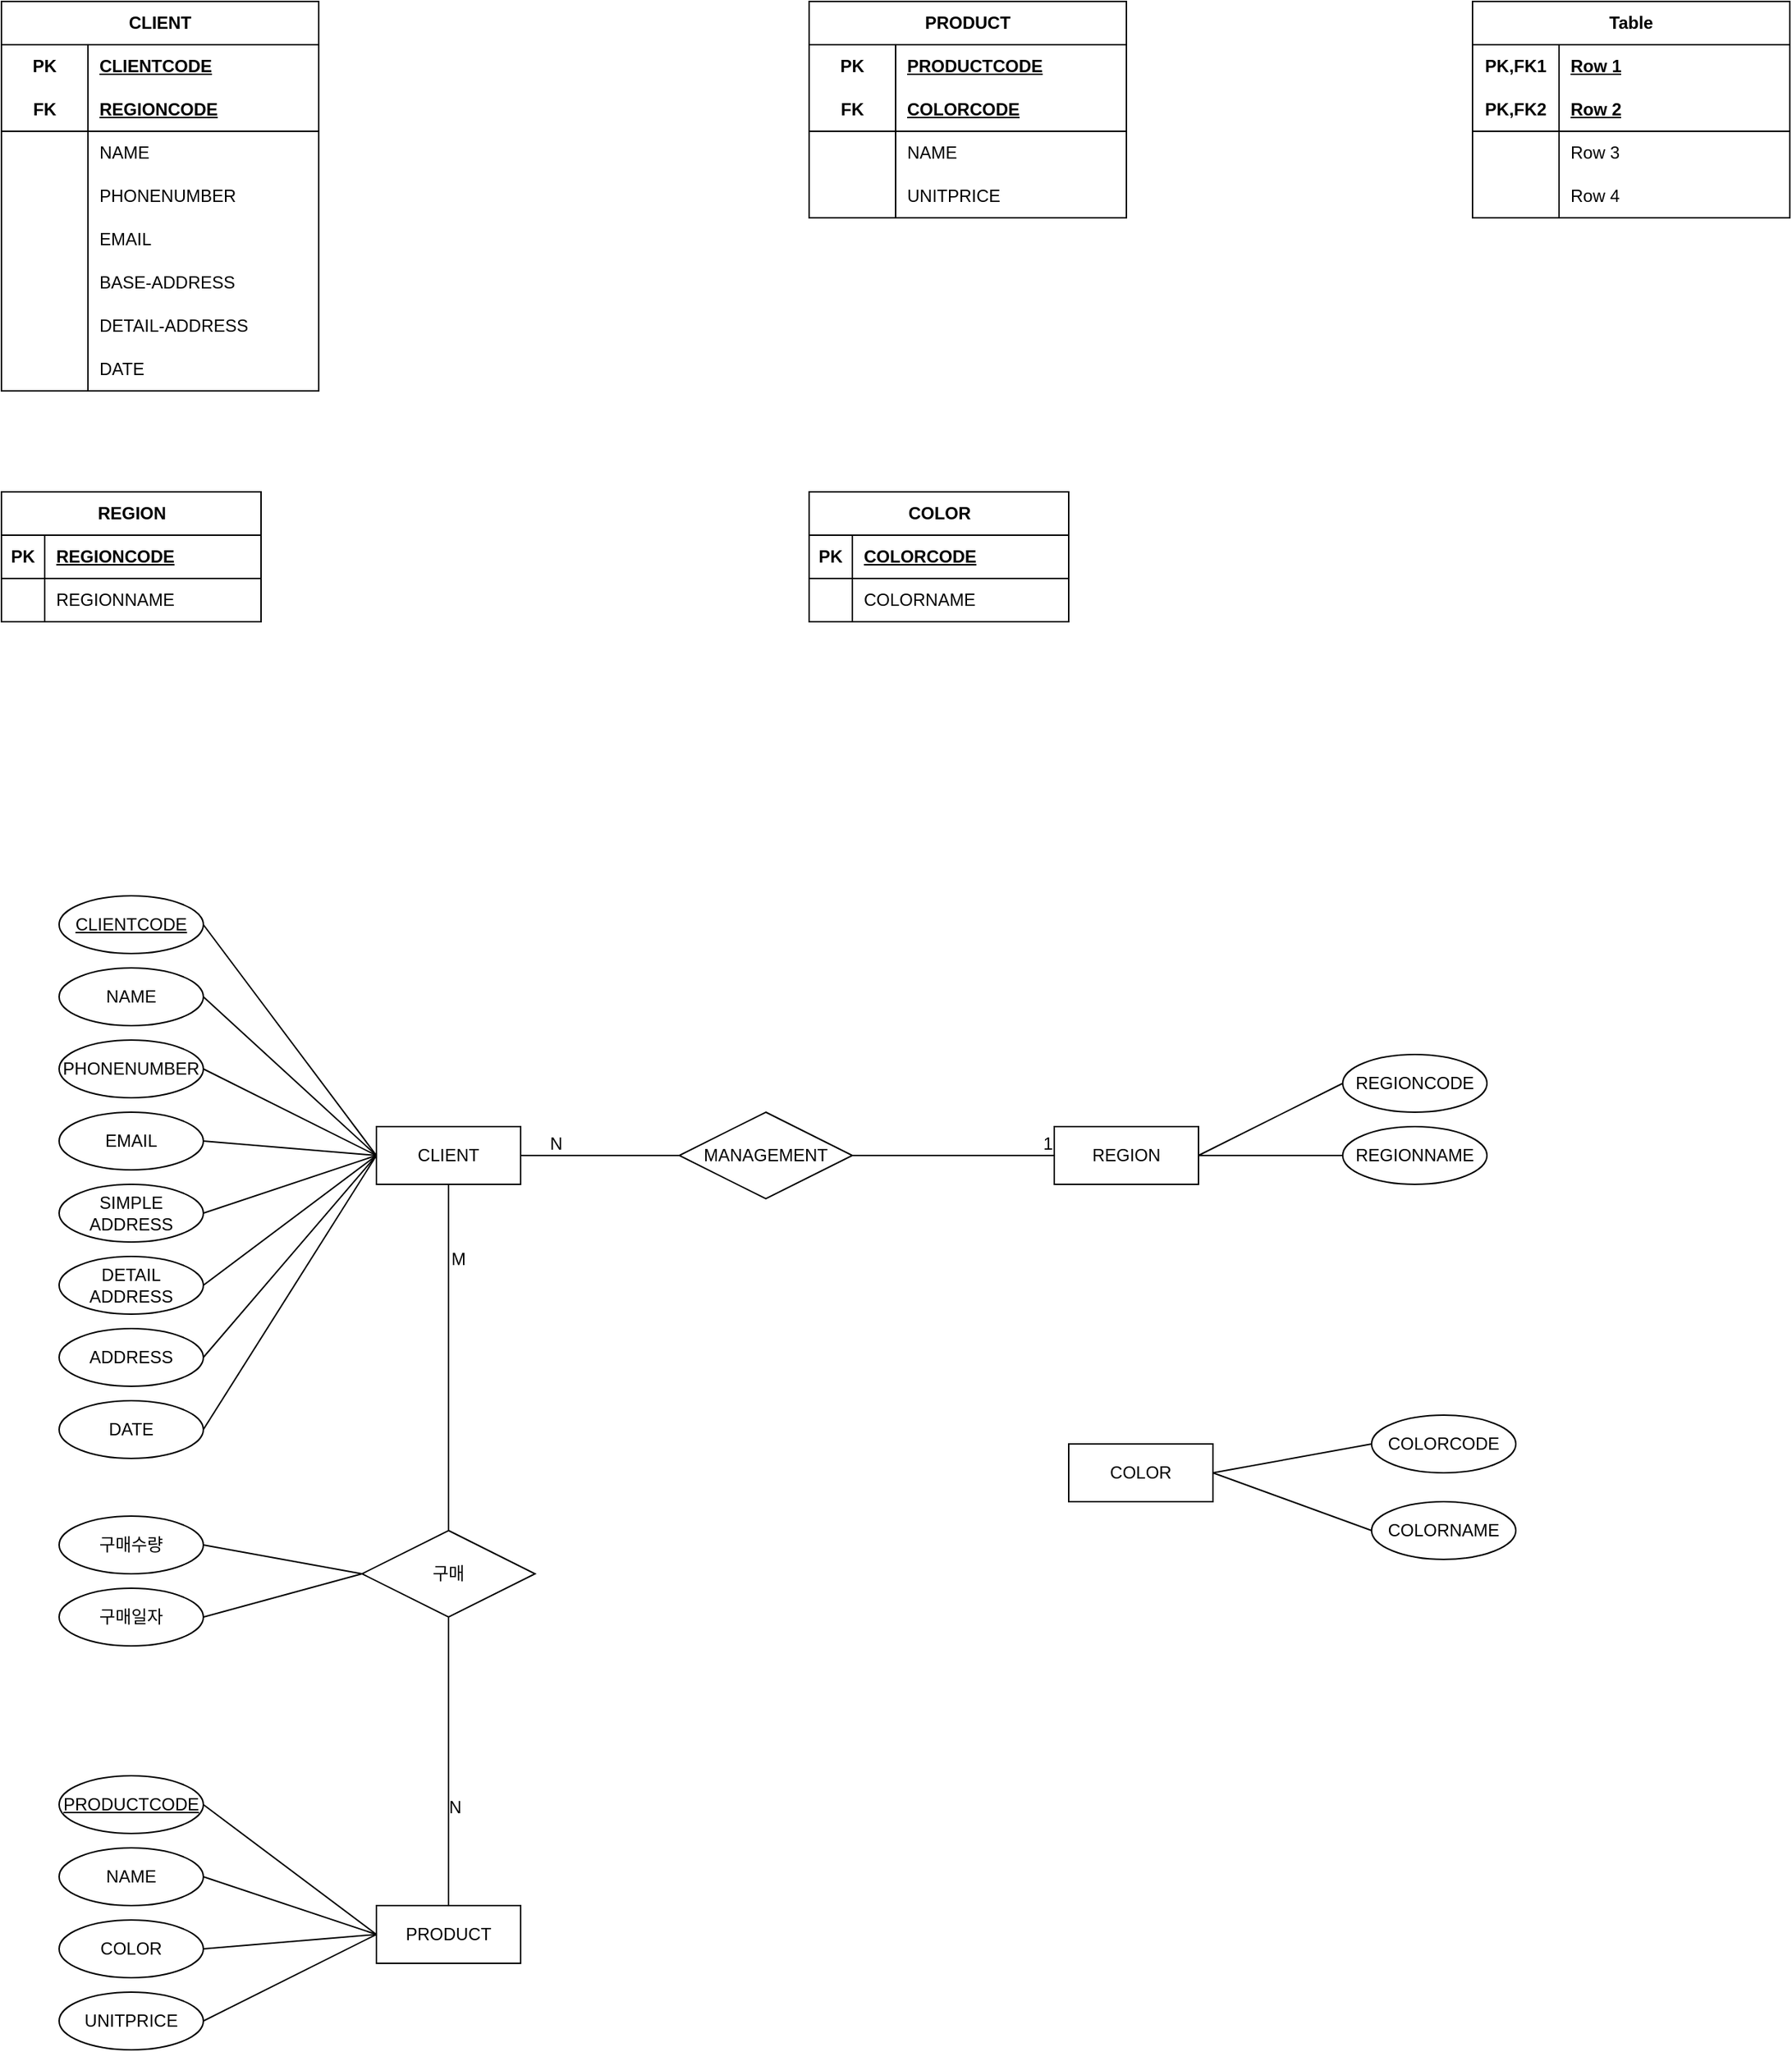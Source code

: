 <mxfile version="23.0.2" type="github">
  <diagram name="페이지-1" id="0a3UciVDrFwZ8gU2lQaB">
    <mxGraphModel dx="1720" dy="984" grid="1" gridSize="10" guides="1" tooltips="1" connect="1" arrows="1" fold="1" page="1" pageScale="1" pageWidth="827" pageHeight="1169" math="0" shadow="0">
      <root>
        <mxCell id="0" />
        <mxCell id="1" parent="0" />
        <mxCell id="d4opswNKOosyefr_ZMbB-1" value="CLIENT" style="shape=table;startSize=30;container=1;collapsible=1;childLayout=tableLayout;fixedRows=1;rowLines=0;fontStyle=1;align=center;resizeLast=1;html=1;whiteSpace=wrap;" vertex="1" parent="1">
          <mxGeometry x="-360" y="50" width="220" height="270" as="geometry" />
        </mxCell>
        <mxCell id="d4opswNKOosyefr_ZMbB-2" value="" style="shape=tableRow;horizontal=0;startSize=0;swimlaneHead=0;swimlaneBody=0;fillColor=none;collapsible=0;dropTarget=0;points=[[0,0.5],[1,0.5]];portConstraint=eastwest;top=0;left=0;right=0;bottom=0;html=1;" vertex="1" parent="d4opswNKOosyefr_ZMbB-1">
          <mxGeometry y="30" width="220" height="30" as="geometry" />
        </mxCell>
        <mxCell id="d4opswNKOosyefr_ZMbB-3" value="PK" style="shape=partialRectangle;connectable=0;fillColor=none;top=0;left=0;bottom=0;right=0;fontStyle=1;overflow=hidden;html=1;whiteSpace=wrap;" vertex="1" parent="d4opswNKOosyefr_ZMbB-2">
          <mxGeometry width="60" height="30" as="geometry">
            <mxRectangle width="60" height="30" as="alternateBounds" />
          </mxGeometry>
        </mxCell>
        <mxCell id="d4opswNKOosyefr_ZMbB-4" value="CLIENTCODE" style="shape=partialRectangle;connectable=0;fillColor=none;top=0;left=0;bottom=0;right=0;align=left;spacingLeft=6;fontStyle=5;overflow=hidden;html=1;whiteSpace=wrap;" vertex="1" parent="d4opswNKOosyefr_ZMbB-2">
          <mxGeometry x="60" width="160" height="30" as="geometry">
            <mxRectangle width="160" height="30" as="alternateBounds" />
          </mxGeometry>
        </mxCell>
        <mxCell id="d4opswNKOosyefr_ZMbB-5" value="" style="shape=tableRow;horizontal=0;startSize=0;swimlaneHead=0;swimlaneBody=0;fillColor=none;collapsible=0;dropTarget=0;points=[[0,0.5],[1,0.5]];portConstraint=eastwest;top=0;left=0;right=0;bottom=1;html=1;" vertex="1" parent="d4opswNKOosyefr_ZMbB-1">
          <mxGeometry y="60" width="220" height="30" as="geometry" />
        </mxCell>
        <mxCell id="d4opswNKOosyefr_ZMbB-6" value="FK" style="shape=partialRectangle;connectable=0;fillColor=none;top=0;left=0;bottom=0;right=0;fontStyle=1;overflow=hidden;html=1;whiteSpace=wrap;" vertex="1" parent="d4opswNKOosyefr_ZMbB-5">
          <mxGeometry width="60" height="30" as="geometry">
            <mxRectangle width="60" height="30" as="alternateBounds" />
          </mxGeometry>
        </mxCell>
        <mxCell id="d4opswNKOosyefr_ZMbB-7" value="REGIONCODE" style="shape=partialRectangle;connectable=0;fillColor=none;top=0;left=0;bottom=0;right=0;align=left;spacingLeft=6;fontStyle=5;overflow=hidden;html=1;whiteSpace=wrap;" vertex="1" parent="d4opswNKOosyefr_ZMbB-5">
          <mxGeometry x="60" width="160" height="30" as="geometry">
            <mxRectangle width="160" height="30" as="alternateBounds" />
          </mxGeometry>
        </mxCell>
        <mxCell id="d4opswNKOosyefr_ZMbB-8" value="" style="shape=tableRow;horizontal=0;startSize=0;swimlaneHead=0;swimlaneBody=0;fillColor=none;collapsible=0;dropTarget=0;points=[[0,0.5],[1,0.5]];portConstraint=eastwest;top=0;left=0;right=0;bottom=0;html=1;" vertex="1" parent="d4opswNKOosyefr_ZMbB-1">
          <mxGeometry y="90" width="220" height="30" as="geometry" />
        </mxCell>
        <mxCell id="d4opswNKOosyefr_ZMbB-9" value="" style="shape=partialRectangle;connectable=0;fillColor=none;top=0;left=0;bottom=0;right=0;editable=1;overflow=hidden;html=1;whiteSpace=wrap;" vertex="1" parent="d4opswNKOosyefr_ZMbB-8">
          <mxGeometry width="60" height="30" as="geometry">
            <mxRectangle width="60" height="30" as="alternateBounds" />
          </mxGeometry>
        </mxCell>
        <mxCell id="d4opswNKOosyefr_ZMbB-10" value="NAME" style="shape=partialRectangle;connectable=0;fillColor=none;top=0;left=0;bottom=0;right=0;align=left;spacingLeft=6;overflow=hidden;html=1;whiteSpace=wrap;" vertex="1" parent="d4opswNKOosyefr_ZMbB-8">
          <mxGeometry x="60" width="160" height="30" as="geometry">
            <mxRectangle width="160" height="30" as="alternateBounds" />
          </mxGeometry>
        </mxCell>
        <mxCell id="d4opswNKOosyefr_ZMbB-11" value="" style="shape=tableRow;horizontal=0;startSize=0;swimlaneHead=0;swimlaneBody=0;fillColor=none;collapsible=0;dropTarget=0;points=[[0,0.5],[1,0.5]];portConstraint=eastwest;top=0;left=0;right=0;bottom=0;html=1;" vertex="1" parent="d4opswNKOosyefr_ZMbB-1">
          <mxGeometry y="120" width="220" height="30" as="geometry" />
        </mxCell>
        <mxCell id="d4opswNKOosyefr_ZMbB-12" value="" style="shape=partialRectangle;connectable=0;fillColor=none;top=0;left=0;bottom=0;right=0;editable=1;overflow=hidden;html=1;whiteSpace=wrap;" vertex="1" parent="d4opswNKOosyefr_ZMbB-11">
          <mxGeometry width="60" height="30" as="geometry">
            <mxRectangle width="60" height="30" as="alternateBounds" />
          </mxGeometry>
        </mxCell>
        <mxCell id="d4opswNKOosyefr_ZMbB-13" value="PHONENUMBER" style="shape=partialRectangle;connectable=0;fillColor=none;top=0;left=0;bottom=0;right=0;align=left;spacingLeft=6;overflow=hidden;html=1;whiteSpace=wrap;" vertex="1" parent="d4opswNKOosyefr_ZMbB-11">
          <mxGeometry x="60" width="160" height="30" as="geometry">
            <mxRectangle width="160" height="30" as="alternateBounds" />
          </mxGeometry>
        </mxCell>
        <mxCell id="d4opswNKOosyefr_ZMbB-53" value="" style="shape=tableRow;horizontal=0;startSize=0;swimlaneHead=0;swimlaneBody=0;fillColor=none;collapsible=0;dropTarget=0;points=[[0,0.5],[1,0.5]];portConstraint=eastwest;top=0;left=0;right=0;bottom=0;html=1;" vertex="1" parent="d4opswNKOosyefr_ZMbB-1">
          <mxGeometry y="150" width="220" height="30" as="geometry" />
        </mxCell>
        <mxCell id="d4opswNKOosyefr_ZMbB-54" value="" style="shape=partialRectangle;connectable=0;fillColor=none;top=0;left=0;bottom=0;right=0;editable=1;overflow=hidden;html=1;whiteSpace=wrap;" vertex="1" parent="d4opswNKOosyefr_ZMbB-53">
          <mxGeometry width="60" height="30" as="geometry">
            <mxRectangle width="60" height="30" as="alternateBounds" />
          </mxGeometry>
        </mxCell>
        <mxCell id="d4opswNKOosyefr_ZMbB-55" value="EMAIL" style="shape=partialRectangle;connectable=0;fillColor=none;top=0;left=0;bottom=0;right=0;align=left;spacingLeft=6;overflow=hidden;html=1;whiteSpace=wrap;" vertex="1" parent="d4opswNKOosyefr_ZMbB-53">
          <mxGeometry x="60" width="160" height="30" as="geometry">
            <mxRectangle width="160" height="30" as="alternateBounds" />
          </mxGeometry>
        </mxCell>
        <mxCell id="d4opswNKOosyefr_ZMbB-56" value="" style="shape=tableRow;horizontal=0;startSize=0;swimlaneHead=0;swimlaneBody=0;fillColor=none;collapsible=0;dropTarget=0;points=[[0,0.5],[1,0.5]];portConstraint=eastwest;top=0;left=0;right=0;bottom=0;html=1;" vertex="1" parent="d4opswNKOosyefr_ZMbB-1">
          <mxGeometry y="180" width="220" height="30" as="geometry" />
        </mxCell>
        <mxCell id="d4opswNKOosyefr_ZMbB-57" value="" style="shape=partialRectangle;connectable=0;fillColor=none;top=0;left=0;bottom=0;right=0;editable=1;overflow=hidden;html=1;whiteSpace=wrap;" vertex="1" parent="d4opswNKOosyefr_ZMbB-56">
          <mxGeometry width="60" height="30" as="geometry">
            <mxRectangle width="60" height="30" as="alternateBounds" />
          </mxGeometry>
        </mxCell>
        <mxCell id="d4opswNKOosyefr_ZMbB-58" value="BASE-ADDRESS" style="shape=partialRectangle;connectable=0;fillColor=none;top=0;left=0;bottom=0;right=0;align=left;spacingLeft=6;overflow=hidden;html=1;whiteSpace=wrap;" vertex="1" parent="d4opswNKOosyefr_ZMbB-56">
          <mxGeometry x="60" width="160" height="30" as="geometry">
            <mxRectangle width="160" height="30" as="alternateBounds" />
          </mxGeometry>
        </mxCell>
        <mxCell id="d4opswNKOosyefr_ZMbB-59" value="" style="shape=tableRow;horizontal=0;startSize=0;swimlaneHead=0;swimlaneBody=0;fillColor=none;collapsible=0;dropTarget=0;points=[[0,0.5],[1,0.5]];portConstraint=eastwest;top=0;left=0;right=0;bottom=0;html=1;" vertex="1" parent="d4opswNKOosyefr_ZMbB-1">
          <mxGeometry y="210" width="220" height="30" as="geometry" />
        </mxCell>
        <mxCell id="d4opswNKOosyefr_ZMbB-60" value="" style="shape=partialRectangle;connectable=0;fillColor=none;top=0;left=0;bottom=0;right=0;editable=1;overflow=hidden;html=1;whiteSpace=wrap;" vertex="1" parent="d4opswNKOosyefr_ZMbB-59">
          <mxGeometry width="60" height="30" as="geometry">
            <mxRectangle width="60" height="30" as="alternateBounds" />
          </mxGeometry>
        </mxCell>
        <mxCell id="d4opswNKOosyefr_ZMbB-61" value="DETAIL-ADDRESS" style="shape=partialRectangle;connectable=0;fillColor=none;top=0;left=0;bottom=0;right=0;align=left;spacingLeft=6;overflow=hidden;html=1;whiteSpace=wrap;" vertex="1" parent="d4opswNKOosyefr_ZMbB-59">
          <mxGeometry x="60" width="160" height="30" as="geometry">
            <mxRectangle width="160" height="30" as="alternateBounds" />
          </mxGeometry>
        </mxCell>
        <mxCell id="d4opswNKOosyefr_ZMbB-65" value="" style="shape=tableRow;horizontal=0;startSize=0;swimlaneHead=0;swimlaneBody=0;fillColor=none;collapsible=0;dropTarget=0;points=[[0,0.5],[1,0.5]];portConstraint=eastwest;top=0;left=0;right=0;bottom=0;html=1;" vertex="1" parent="d4opswNKOosyefr_ZMbB-1">
          <mxGeometry y="240" width="220" height="30" as="geometry" />
        </mxCell>
        <mxCell id="d4opswNKOosyefr_ZMbB-66" value="" style="shape=partialRectangle;connectable=0;fillColor=none;top=0;left=0;bottom=0;right=0;editable=1;overflow=hidden;html=1;whiteSpace=wrap;" vertex="1" parent="d4opswNKOosyefr_ZMbB-65">
          <mxGeometry width="60" height="30" as="geometry">
            <mxRectangle width="60" height="30" as="alternateBounds" />
          </mxGeometry>
        </mxCell>
        <mxCell id="d4opswNKOosyefr_ZMbB-67" value="DATE" style="shape=partialRectangle;connectable=0;fillColor=none;top=0;left=0;bottom=0;right=0;align=left;spacingLeft=6;overflow=hidden;html=1;whiteSpace=wrap;" vertex="1" parent="d4opswNKOosyefr_ZMbB-65">
          <mxGeometry x="60" width="160" height="30" as="geometry">
            <mxRectangle width="160" height="30" as="alternateBounds" />
          </mxGeometry>
        </mxCell>
        <mxCell id="d4opswNKOosyefr_ZMbB-27" value="PRODUCT" style="shape=table;startSize=30;container=1;collapsible=1;childLayout=tableLayout;fixedRows=1;rowLines=0;fontStyle=1;align=center;resizeLast=1;html=1;whiteSpace=wrap;" vertex="1" parent="1">
          <mxGeometry x="200" y="50" width="220" height="150" as="geometry" />
        </mxCell>
        <mxCell id="d4opswNKOosyefr_ZMbB-28" value="" style="shape=tableRow;horizontal=0;startSize=0;swimlaneHead=0;swimlaneBody=0;fillColor=none;collapsible=0;dropTarget=0;points=[[0,0.5],[1,0.5]];portConstraint=eastwest;top=0;left=0;right=0;bottom=0;html=1;" vertex="1" parent="d4opswNKOosyefr_ZMbB-27">
          <mxGeometry y="30" width="220" height="30" as="geometry" />
        </mxCell>
        <mxCell id="d4opswNKOosyefr_ZMbB-29" value="PK" style="shape=partialRectangle;connectable=0;fillColor=none;top=0;left=0;bottom=0;right=0;fontStyle=1;overflow=hidden;html=1;whiteSpace=wrap;" vertex="1" parent="d4opswNKOosyefr_ZMbB-28">
          <mxGeometry width="60" height="30" as="geometry">
            <mxRectangle width="60" height="30" as="alternateBounds" />
          </mxGeometry>
        </mxCell>
        <mxCell id="d4opswNKOosyefr_ZMbB-30" value="PRODUCTCODE" style="shape=partialRectangle;connectable=0;fillColor=none;top=0;left=0;bottom=0;right=0;align=left;spacingLeft=6;fontStyle=5;overflow=hidden;html=1;whiteSpace=wrap;" vertex="1" parent="d4opswNKOosyefr_ZMbB-28">
          <mxGeometry x="60" width="160" height="30" as="geometry">
            <mxRectangle width="160" height="30" as="alternateBounds" />
          </mxGeometry>
        </mxCell>
        <mxCell id="d4opswNKOosyefr_ZMbB-31" value="" style="shape=tableRow;horizontal=0;startSize=0;swimlaneHead=0;swimlaneBody=0;fillColor=none;collapsible=0;dropTarget=0;points=[[0,0.5],[1,0.5]];portConstraint=eastwest;top=0;left=0;right=0;bottom=1;html=1;" vertex="1" parent="d4opswNKOosyefr_ZMbB-27">
          <mxGeometry y="60" width="220" height="30" as="geometry" />
        </mxCell>
        <mxCell id="d4opswNKOosyefr_ZMbB-32" value="FK" style="shape=partialRectangle;connectable=0;fillColor=none;top=0;left=0;bottom=0;right=0;fontStyle=1;overflow=hidden;html=1;whiteSpace=wrap;" vertex="1" parent="d4opswNKOosyefr_ZMbB-31">
          <mxGeometry width="60" height="30" as="geometry">
            <mxRectangle width="60" height="30" as="alternateBounds" />
          </mxGeometry>
        </mxCell>
        <mxCell id="d4opswNKOosyefr_ZMbB-33" value="COLORCODE" style="shape=partialRectangle;connectable=0;fillColor=none;top=0;left=0;bottom=0;right=0;align=left;spacingLeft=6;fontStyle=5;overflow=hidden;html=1;whiteSpace=wrap;" vertex="1" parent="d4opswNKOosyefr_ZMbB-31">
          <mxGeometry x="60" width="160" height="30" as="geometry">
            <mxRectangle width="160" height="30" as="alternateBounds" />
          </mxGeometry>
        </mxCell>
        <mxCell id="d4opswNKOosyefr_ZMbB-34" value="" style="shape=tableRow;horizontal=0;startSize=0;swimlaneHead=0;swimlaneBody=0;fillColor=none;collapsible=0;dropTarget=0;points=[[0,0.5],[1,0.5]];portConstraint=eastwest;top=0;left=0;right=0;bottom=0;html=1;" vertex="1" parent="d4opswNKOosyefr_ZMbB-27">
          <mxGeometry y="90" width="220" height="30" as="geometry" />
        </mxCell>
        <mxCell id="d4opswNKOosyefr_ZMbB-35" value="" style="shape=partialRectangle;connectable=0;fillColor=none;top=0;left=0;bottom=0;right=0;editable=1;overflow=hidden;html=1;whiteSpace=wrap;" vertex="1" parent="d4opswNKOosyefr_ZMbB-34">
          <mxGeometry width="60" height="30" as="geometry">
            <mxRectangle width="60" height="30" as="alternateBounds" />
          </mxGeometry>
        </mxCell>
        <mxCell id="d4opswNKOosyefr_ZMbB-36" value="NAME" style="shape=partialRectangle;connectable=0;fillColor=none;top=0;left=0;bottom=0;right=0;align=left;spacingLeft=6;overflow=hidden;html=1;whiteSpace=wrap;" vertex="1" parent="d4opswNKOosyefr_ZMbB-34">
          <mxGeometry x="60" width="160" height="30" as="geometry">
            <mxRectangle width="160" height="30" as="alternateBounds" />
          </mxGeometry>
        </mxCell>
        <mxCell id="d4opswNKOosyefr_ZMbB-71" value="" style="shape=tableRow;horizontal=0;startSize=0;swimlaneHead=0;swimlaneBody=0;fillColor=none;collapsible=0;dropTarget=0;points=[[0,0.5],[1,0.5]];portConstraint=eastwest;top=0;left=0;right=0;bottom=0;html=1;" vertex="1" parent="d4opswNKOosyefr_ZMbB-27">
          <mxGeometry y="120" width="220" height="30" as="geometry" />
        </mxCell>
        <mxCell id="d4opswNKOosyefr_ZMbB-72" value="" style="shape=partialRectangle;connectable=0;fillColor=none;top=0;left=0;bottom=0;right=0;editable=1;overflow=hidden;html=1;whiteSpace=wrap;" vertex="1" parent="d4opswNKOosyefr_ZMbB-71">
          <mxGeometry width="60" height="30" as="geometry">
            <mxRectangle width="60" height="30" as="alternateBounds" />
          </mxGeometry>
        </mxCell>
        <mxCell id="d4opswNKOosyefr_ZMbB-73" value="UNITPRICE" style="shape=partialRectangle;connectable=0;fillColor=none;top=0;left=0;bottom=0;right=0;align=left;spacingLeft=6;overflow=hidden;html=1;whiteSpace=wrap;" vertex="1" parent="d4opswNKOosyefr_ZMbB-71">
          <mxGeometry x="60" width="160" height="30" as="geometry">
            <mxRectangle width="160" height="30" as="alternateBounds" />
          </mxGeometry>
        </mxCell>
        <mxCell id="d4opswNKOosyefr_ZMbB-40" value="Table" style="shape=table;startSize=30;container=1;collapsible=1;childLayout=tableLayout;fixedRows=1;rowLines=0;fontStyle=1;align=center;resizeLast=1;html=1;whiteSpace=wrap;" vertex="1" parent="1">
          <mxGeometry x="660" y="50" width="220" height="150" as="geometry" />
        </mxCell>
        <mxCell id="d4opswNKOosyefr_ZMbB-41" value="" style="shape=tableRow;horizontal=0;startSize=0;swimlaneHead=0;swimlaneBody=0;fillColor=none;collapsible=0;dropTarget=0;points=[[0,0.5],[1,0.5]];portConstraint=eastwest;top=0;left=0;right=0;bottom=0;html=1;" vertex="1" parent="d4opswNKOosyefr_ZMbB-40">
          <mxGeometry y="30" width="220" height="30" as="geometry" />
        </mxCell>
        <mxCell id="d4opswNKOosyefr_ZMbB-42" value="PK,FK1" style="shape=partialRectangle;connectable=0;fillColor=none;top=0;left=0;bottom=0;right=0;fontStyle=1;overflow=hidden;html=1;whiteSpace=wrap;" vertex="1" parent="d4opswNKOosyefr_ZMbB-41">
          <mxGeometry width="60" height="30" as="geometry">
            <mxRectangle width="60" height="30" as="alternateBounds" />
          </mxGeometry>
        </mxCell>
        <mxCell id="d4opswNKOosyefr_ZMbB-43" value="Row 1" style="shape=partialRectangle;connectable=0;fillColor=none;top=0;left=0;bottom=0;right=0;align=left;spacingLeft=6;fontStyle=5;overflow=hidden;html=1;whiteSpace=wrap;" vertex="1" parent="d4opswNKOosyefr_ZMbB-41">
          <mxGeometry x="60" width="160" height="30" as="geometry">
            <mxRectangle width="160" height="30" as="alternateBounds" />
          </mxGeometry>
        </mxCell>
        <mxCell id="d4opswNKOosyefr_ZMbB-44" value="" style="shape=tableRow;horizontal=0;startSize=0;swimlaneHead=0;swimlaneBody=0;fillColor=none;collapsible=0;dropTarget=0;points=[[0,0.5],[1,0.5]];portConstraint=eastwest;top=0;left=0;right=0;bottom=1;html=1;" vertex="1" parent="d4opswNKOosyefr_ZMbB-40">
          <mxGeometry y="60" width="220" height="30" as="geometry" />
        </mxCell>
        <mxCell id="d4opswNKOosyefr_ZMbB-45" value="PK,FK2" style="shape=partialRectangle;connectable=0;fillColor=none;top=0;left=0;bottom=0;right=0;fontStyle=1;overflow=hidden;html=1;whiteSpace=wrap;" vertex="1" parent="d4opswNKOosyefr_ZMbB-44">
          <mxGeometry width="60" height="30" as="geometry">
            <mxRectangle width="60" height="30" as="alternateBounds" />
          </mxGeometry>
        </mxCell>
        <mxCell id="d4opswNKOosyefr_ZMbB-46" value="Row 2" style="shape=partialRectangle;connectable=0;fillColor=none;top=0;left=0;bottom=0;right=0;align=left;spacingLeft=6;fontStyle=5;overflow=hidden;html=1;whiteSpace=wrap;" vertex="1" parent="d4opswNKOosyefr_ZMbB-44">
          <mxGeometry x="60" width="160" height="30" as="geometry">
            <mxRectangle width="160" height="30" as="alternateBounds" />
          </mxGeometry>
        </mxCell>
        <mxCell id="d4opswNKOosyefr_ZMbB-47" value="" style="shape=tableRow;horizontal=0;startSize=0;swimlaneHead=0;swimlaneBody=0;fillColor=none;collapsible=0;dropTarget=0;points=[[0,0.5],[1,0.5]];portConstraint=eastwest;top=0;left=0;right=0;bottom=0;html=1;" vertex="1" parent="d4opswNKOosyefr_ZMbB-40">
          <mxGeometry y="90" width="220" height="30" as="geometry" />
        </mxCell>
        <mxCell id="d4opswNKOosyefr_ZMbB-48" value="" style="shape=partialRectangle;connectable=0;fillColor=none;top=0;left=0;bottom=0;right=0;editable=1;overflow=hidden;html=1;whiteSpace=wrap;" vertex="1" parent="d4opswNKOosyefr_ZMbB-47">
          <mxGeometry width="60" height="30" as="geometry">
            <mxRectangle width="60" height="30" as="alternateBounds" />
          </mxGeometry>
        </mxCell>
        <mxCell id="d4opswNKOosyefr_ZMbB-49" value="Row 3" style="shape=partialRectangle;connectable=0;fillColor=none;top=0;left=0;bottom=0;right=0;align=left;spacingLeft=6;overflow=hidden;html=1;whiteSpace=wrap;" vertex="1" parent="d4opswNKOosyefr_ZMbB-47">
          <mxGeometry x="60" width="160" height="30" as="geometry">
            <mxRectangle width="160" height="30" as="alternateBounds" />
          </mxGeometry>
        </mxCell>
        <mxCell id="d4opswNKOosyefr_ZMbB-50" value="" style="shape=tableRow;horizontal=0;startSize=0;swimlaneHead=0;swimlaneBody=0;fillColor=none;collapsible=0;dropTarget=0;points=[[0,0.5],[1,0.5]];portConstraint=eastwest;top=0;left=0;right=0;bottom=0;html=1;" vertex="1" parent="d4opswNKOosyefr_ZMbB-40">
          <mxGeometry y="120" width="220" height="30" as="geometry" />
        </mxCell>
        <mxCell id="d4opswNKOosyefr_ZMbB-51" value="" style="shape=partialRectangle;connectable=0;fillColor=none;top=0;left=0;bottom=0;right=0;editable=1;overflow=hidden;html=1;whiteSpace=wrap;" vertex="1" parent="d4opswNKOosyefr_ZMbB-50">
          <mxGeometry width="60" height="30" as="geometry">
            <mxRectangle width="60" height="30" as="alternateBounds" />
          </mxGeometry>
        </mxCell>
        <mxCell id="d4opswNKOosyefr_ZMbB-52" value="Row 4" style="shape=partialRectangle;connectable=0;fillColor=none;top=0;left=0;bottom=0;right=0;align=left;spacingLeft=6;overflow=hidden;html=1;whiteSpace=wrap;" vertex="1" parent="d4opswNKOosyefr_ZMbB-50">
          <mxGeometry x="60" width="160" height="30" as="geometry">
            <mxRectangle width="160" height="30" as="alternateBounds" />
          </mxGeometry>
        </mxCell>
        <mxCell id="d4opswNKOosyefr_ZMbB-89" value="CLIENT" style="whiteSpace=wrap;html=1;align=center;" vertex="1" parent="1">
          <mxGeometry x="-100" y="830" width="100" height="40" as="geometry" />
        </mxCell>
        <mxCell id="d4opswNKOosyefr_ZMbB-90" value="CLIENTCODE" style="ellipse;whiteSpace=wrap;html=1;align=center;fontStyle=4;" vertex="1" parent="1">
          <mxGeometry x="-320" y="670" width="100" height="40" as="geometry" />
        </mxCell>
        <mxCell id="d4opswNKOosyefr_ZMbB-91" value="NAME" style="ellipse;whiteSpace=wrap;html=1;align=center;" vertex="1" parent="1">
          <mxGeometry x="-320" y="720" width="100" height="40" as="geometry" />
        </mxCell>
        <mxCell id="d4opswNKOosyefr_ZMbB-92" value="PHONENUMBER" style="ellipse;whiteSpace=wrap;html=1;align=center;" vertex="1" parent="1">
          <mxGeometry x="-320" y="770" width="100" height="40" as="geometry" />
        </mxCell>
        <mxCell id="d4opswNKOosyefr_ZMbB-93" value="EMAIL" style="ellipse;whiteSpace=wrap;html=1;align=center;" vertex="1" parent="1">
          <mxGeometry x="-320" y="820" width="100" height="40" as="geometry" />
        </mxCell>
        <mxCell id="d4opswNKOosyefr_ZMbB-95" value="ADDRESS" style="ellipse;whiteSpace=wrap;html=1;align=center;" vertex="1" parent="1">
          <mxGeometry x="-320" y="970" width="100" height="40" as="geometry" />
        </mxCell>
        <mxCell id="d4opswNKOosyefr_ZMbB-96" value="DATE" style="ellipse;whiteSpace=wrap;html=1;align=center;" vertex="1" parent="1">
          <mxGeometry x="-320" y="1020" width="100" height="40" as="geometry" />
        </mxCell>
        <mxCell id="d4opswNKOosyefr_ZMbB-97" value="REGION" style="shape=table;startSize=30;container=1;collapsible=1;childLayout=tableLayout;fixedRows=1;rowLines=0;fontStyle=1;align=center;resizeLast=1;html=1;" vertex="1" parent="1">
          <mxGeometry x="-360" y="390" width="180" height="90" as="geometry" />
        </mxCell>
        <mxCell id="d4opswNKOosyefr_ZMbB-98" value="" style="shape=tableRow;horizontal=0;startSize=0;swimlaneHead=0;swimlaneBody=0;fillColor=none;collapsible=0;dropTarget=0;points=[[0,0.5],[1,0.5]];portConstraint=eastwest;top=0;left=0;right=0;bottom=1;" vertex="1" parent="d4opswNKOosyefr_ZMbB-97">
          <mxGeometry y="30" width="180" height="30" as="geometry" />
        </mxCell>
        <mxCell id="d4opswNKOosyefr_ZMbB-99" value="PK" style="shape=partialRectangle;connectable=0;fillColor=none;top=0;left=0;bottom=0;right=0;fontStyle=1;overflow=hidden;whiteSpace=wrap;html=1;" vertex="1" parent="d4opswNKOosyefr_ZMbB-98">
          <mxGeometry width="30" height="30" as="geometry">
            <mxRectangle width="30" height="30" as="alternateBounds" />
          </mxGeometry>
        </mxCell>
        <mxCell id="d4opswNKOosyefr_ZMbB-100" value="REGIONCODE" style="shape=partialRectangle;connectable=0;fillColor=none;top=0;left=0;bottom=0;right=0;align=left;spacingLeft=6;fontStyle=5;overflow=hidden;whiteSpace=wrap;html=1;" vertex="1" parent="d4opswNKOosyefr_ZMbB-98">
          <mxGeometry x="30" width="150" height="30" as="geometry">
            <mxRectangle width="150" height="30" as="alternateBounds" />
          </mxGeometry>
        </mxCell>
        <mxCell id="d4opswNKOosyefr_ZMbB-101" value="" style="shape=tableRow;horizontal=0;startSize=0;swimlaneHead=0;swimlaneBody=0;fillColor=none;collapsible=0;dropTarget=0;points=[[0,0.5],[1,0.5]];portConstraint=eastwest;top=0;left=0;right=0;bottom=0;" vertex="1" parent="d4opswNKOosyefr_ZMbB-97">
          <mxGeometry y="60" width="180" height="30" as="geometry" />
        </mxCell>
        <mxCell id="d4opswNKOosyefr_ZMbB-102" value="" style="shape=partialRectangle;connectable=0;fillColor=none;top=0;left=0;bottom=0;right=0;editable=1;overflow=hidden;whiteSpace=wrap;html=1;" vertex="1" parent="d4opswNKOosyefr_ZMbB-101">
          <mxGeometry width="30" height="30" as="geometry">
            <mxRectangle width="30" height="30" as="alternateBounds" />
          </mxGeometry>
        </mxCell>
        <mxCell id="d4opswNKOosyefr_ZMbB-103" value="REGIONNAME" style="shape=partialRectangle;connectable=0;fillColor=none;top=0;left=0;bottom=0;right=0;align=left;spacingLeft=6;overflow=hidden;whiteSpace=wrap;html=1;" vertex="1" parent="d4opswNKOosyefr_ZMbB-101">
          <mxGeometry x="30" width="150" height="30" as="geometry">
            <mxRectangle width="150" height="30" as="alternateBounds" />
          </mxGeometry>
        </mxCell>
        <mxCell id="d4opswNKOosyefr_ZMbB-110" value="COLOR" style="shape=table;startSize=30;container=1;collapsible=1;childLayout=tableLayout;fixedRows=1;rowLines=0;fontStyle=1;align=center;resizeLast=1;html=1;" vertex="1" parent="1">
          <mxGeometry x="200" y="390" width="180" height="90" as="geometry" />
        </mxCell>
        <mxCell id="d4opswNKOosyefr_ZMbB-111" value="" style="shape=tableRow;horizontal=0;startSize=0;swimlaneHead=0;swimlaneBody=0;fillColor=none;collapsible=0;dropTarget=0;points=[[0,0.5],[1,0.5]];portConstraint=eastwest;top=0;left=0;right=0;bottom=1;" vertex="1" parent="d4opswNKOosyefr_ZMbB-110">
          <mxGeometry y="30" width="180" height="30" as="geometry" />
        </mxCell>
        <mxCell id="d4opswNKOosyefr_ZMbB-112" value="PK" style="shape=partialRectangle;connectable=0;fillColor=none;top=0;left=0;bottom=0;right=0;fontStyle=1;overflow=hidden;whiteSpace=wrap;html=1;" vertex="1" parent="d4opswNKOosyefr_ZMbB-111">
          <mxGeometry width="30" height="30" as="geometry">
            <mxRectangle width="30" height="30" as="alternateBounds" />
          </mxGeometry>
        </mxCell>
        <mxCell id="d4opswNKOosyefr_ZMbB-113" value="COLORCODE" style="shape=partialRectangle;connectable=0;fillColor=none;top=0;left=0;bottom=0;right=0;align=left;spacingLeft=6;fontStyle=5;overflow=hidden;whiteSpace=wrap;html=1;" vertex="1" parent="d4opswNKOosyefr_ZMbB-111">
          <mxGeometry x="30" width="150" height="30" as="geometry">
            <mxRectangle width="150" height="30" as="alternateBounds" />
          </mxGeometry>
        </mxCell>
        <mxCell id="d4opswNKOosyefr_ZMbB-114" value="" style="shape=tableRow;horizontal=0;startSize=0;swimlaneHead=0;swimlaneBody=0;fillColor=none;collapsible=0;dropTarget=0;points=[[0,0.5],[1,0.5]];portConstraint=eastwest;top=0;left=0;right=0;bottom=0;" vertex="1" parent="d4opswNKOosyefr_ZMbB-110">
          <mxGeometry y="60" width="180" height="30" as="geometry" />
        </mxCell>
        <mxCell id="d4opswNKOosyefr_ZMbB-115" value="" style="shape=partialRectangle;connectable=0;fillColor=none;top=0;left=0;bottom=0;right=0;editable=1;overflow=hidden;whiteSpace=wrap;html=1;" vertex="1" parent="d4opswNKOosyefr_ZMbB-114">
          <mxGeometry width="30" height="30" as="geometry">
            <mxRectangle width="30" height="30" as="alternateBounds" />
          </mxGeometry>
        </mxCell>
        <mxCell id="d4opswNKOosyefr_ZMbB-116" value="COLORNAME" style="shape=partialRectangle;connectable=0;fillColor=none;top=0;left=0;bottom=0;right=0;align=left;spacingLeft=6;overflow=hidden;whiteSpace=wrap;html=1;" vertex="1" parent="d4opswNKOosyefr_ZMbB-114">
          <mxGeometry x="30" width="150" height="30" as="geometry">
            <mxRectangle width="150" height="30" as="alternateBounds" />
          </mxGeometry>
        </mxCell>
        <mxCell id="d4opswNKOosyefr_ZMbB-125" value="" style="endArrow=none;html=1;rounded=0;exitX=1;exitY=0.5;exitDx=0;exitDy=0;entryX=0;entryY=0.5;entryDx=0;entryDy=0;" edge="1" parent="1" source="d4opswNKOosyefr_ZMbB-90" target="d4opswNKOosyefr_ZMbB-89">
          <mxGeometry relative="1" as="geometry">
            <mxPoint x="-190" y="909.47" as="sourcePoint" />
            <mxPoint x="-30" y="909.47" as="targetPoint" />
          </mxGeometry>
        </mxCell>
        <mxCell id="d4opswNKOosyefr_ZMbB-126" value="" style="endArrow=none;html=1;rounded=0;exitX=1;exitY=0.5;exitDx=0;exitDy=0;" edge="1" parent="1" source="d4opswNKOosyefr_ZMbB-91">
          <mxGeometry relative="1" as="geometry">
            <mxPoint x="-210" y="700" as="sourcePoint" />
            <mxPoint x="-100" y="850" as="targetPoint" />
          </mxGeometry>
        </mxCell>
        <mxCell id="d4opswNKOosyefr_ZMbB-127" value="" style="endArrow=none;html=1;rounded=0;exitX=1;exitY=0.5;exitDx=0;exitDy=0;" edge="1" parent="1" source="d4opswNKOosyefr_ZMbB-92">
          <mxGeometry relative="1" as="geometry">
            <mxPoint x="-210" y="750" as="sourcePoint" />
            <mxPoint x="-100" y="850" as="targetPoint" />
          </mxGeometry>
        </mxCell>
        <mxCell id="d4opswNKOosyefr_ZMbB-128" value="" style="endArrow=none;html=1;rounded=0;exitX=1;exitY=0.5;exitDx=0;exitDy=0;" edge="1" parent="1" source="d4opswNKOosyefr_ZMbB-93">
          <mxGeometry relative="1" as="geometry">
            <mxPoint x="-210" y="800" as="sourcePoint" />
            <mxPoint x="-100" y="850" as="targetPoint" />
          </mxGeometry>
        </mxCell>
        <mxCell id="d4opswNKOosyefr_ZMbB-130" value="" style="endArrow=none;html=1;rounded=0;exitX=1;exitY=0.5;exitDx=0;exitDy=0;" edge="1" parent="1" source="d4opswNKOosyefr_ZMbB-95">
          <mxGeometry relative="1" as="geometry">
            <mxPoint x="-210" y="900" as="sourcePoint" />
            <mxPoint x="-100" y="850" as="targetPoint" />
          </mxGeometry>
        </mxCell>
        <mxCell id="d4opswNKOosyefr_ZMbB-131" value="" style="endArrow=none;html=1;rounded=0;exitX=1;exitY=0.5;exitDx=0;exitDy=0;entryX=0;entryY=0.5;entryDx=0;entryDy=0;" edge="1" parent="1" source="d4opswNKOosyefr_ZMbB-96" target="d4opswNKOosyefr_ZMbB-89">
          <mxGeometry relative="1" as="geometry">
            <mxPoint x="-210" y="950" as="sourcePoint" />
            <mxPoint x="-90" y="860" as="targetPoint" />
          </mxGeometry>
        </mxCell>
        <mxCell id="d4opswNKOosyefr_ZMbB-136" value="REGION" style="whiteSpace=wrap;html=1;align=center;" vertex="1" parent="1">
          <mxGeometry x="370" y="830" width="100" height="40" as="geometry" />
        </mxCell>
        <mxCell id="d4opswNKOosyefr_ZMbB-137" value="REGIONNAME" style="ellipse;whiteSpace=wrap;html=1;align=center;" vertex="1" parent="1">
          <mxGeometry x="570" y="830" width="100" height="40" as="geometry" />
        </mxCell>
        <mxCell id="d4opswNKOosyefr_ZMbB-138" value="REGIONCODE" style="ellipse;whiteSpace=wrap;html=1;align=center;" vertex="1" parent="1">
          <mxGeometry x="570" y="780" width="100" height="40" as="geometry" />
        </mxCell>
        <mxCell id="d4opswNKOosyefr_ZMbB-140" value="" style="endArrow=none;html=1;rounded=0;exitX=0;exitY=0.5;exitDx=0;exitDy=0;entryX=1;entryY=0.5;entryDx=0;entryDy=0;" edge="1" parent="1" source="d4opswNKOosyefr_ZMbB-138" target="d4opswNKOosyefr_ZMbB-136">
          <mxGeometry relative="1" as="geometry">
            <mxPoint x="160" y="675" as="sourcePoint" />
            <mxPoint x="290" y="605" as="targetPoint" />
          </mxGeometry>
        </mxCell>
        <mxCell id="d4opswNKOosyefr_ZMbB-141" value="" style="endArrow=none;html=1;rounded=0;exitX=0;exitY=0.5;exitDx=0;exitDy=0;entryX=1;entryY=0.5;entryDx=0;entryDy=0;" edge="1" parent="1" source="d4opswNKOosyefr_ZMbB-137" target="d4opswNKOosyefr_ZMbB-136">
          <mxGeometry relative="1" as="geometry">
            <mxPoint x="190" y="915" as="sourcePoint" />
            <mxPoint x="270" y="935" as="targetPoint" />
          </mxGeometry>
        </mxCell>
        <mxCell id="d4opswNKOosyefr_ZMbB-142" value="COLOR" style="whiteSpace=wrap;html=1;align=center;" vertex="1" parent="1">
          <mxGeometry x="380" y="1050" width="100" height="40" as="geometry" />
        </mxCell>
        <mxCell id="d4opswNKOosyefr_ZMbB-144" value="COLORNAME" style="ellipse;whiteSpace=wrap;html=1;align=center;" vertex="1" parent="1">
          <mxGeometry x="590" y="1090" width="100" height="40" as="geometry" />
        </mxCell>
        <mxCell id="d4opswNKOosyefr_ZMbB-145" value="COLORCODE" style="ellipse;whiteSpace=wrap;html=1;align=center;" vertex="1" parent="1">
          <mxGeometry x="590" y="1030" width="100" height="40" as="geometry" />
        </mxCell>
        <mxCell id="d4opswNKOosyefr_ZMbB-146" value="" style="endArrow=none;html=1;rounded=0;exitX=0;exitY=0.5;exitDx=0;exitDy=0;entryX=1;entryY=0.5;entryDx=0;entryDy=0;" edge="1" parent="1" source="d4opswNKOosyefr_ZMbB-145" target="d4opswNKOosyefr_ZMbB-142">
          <mxGeometry relative="1" as="geometry">
            <mxPoint x="570" y="1039" as="sourcePoint" />
            <mxPoint x="450" y="979" as="targetPoint" />
          </mxGeometry>
        </mxCell>
        <mxCell id="d4opswNKOosyefr_ZMbB-147" value="" style="endArrow=none;html=1;rounded=0;exitX=0;exitY=0.5;exitDx=0;exitDy=0;entryX=1;entryY=0.5;entryDx=0;entryDy=0;" edge="1" parent="1" source="d4opswNKOosyefr_ZMbB-144" target="d4opswNKOosyefr_ZMbB-142">
          <mxGeometry relative="1" as="geometry">
            <mxPoint x="600" y="1060" as="sourcePoint" />
            <mxPoint x="490" y="1080" as="targetPoint" />
          </mxGeometry>
        </mxCell>
        <mxCell id="d4opswNKOosyefr_ZMbB-151" value="MANAGEMENT" style="shape=rhombus;perimeter=rhombusPerimeter;whiteSpace=wrap;html=1;align=center;" vertex="1" parent="1">
          <mxGeometry x="110" y="820" width="120" height="60" as="geometry" />
        </mxCell>
        <mxCell id="d4opswNKOosyefr_ZMbB-153" value="DETAIL&lt;br&gt;ADDRESS" style="ellipse;whiteSpace=wrap;html=1;align=center;" vertex="1" parent="1">
          <mxGeometry x="-320" y="920" width="100" height="40" as="geometry" />
        </mxCell>
        <mxCell id="d4opswNKOosyefr_ZMbB-154" value="SIMPLE&lt;br&gt;ADDRESS" style="ellipse;whiteSpace=wrap;html=1;align=center;" vertex="1" parent="1">
          <mxGeometry x="-320" y="870" width="100" height="40" as="geometry" />
        </mxCell>
        <mxCell id="d4opswNKOosyefr_ZMbB-155" value="" style="endArrow=none;html=1;rounded=0;exitX=1;exitY=0.5;exitDx=0;exitDy=0;" edge="1" parent="1" source="d4opswNKOosyefr_ZMbB-154">
          <mxGeometry relative="1" as="geometry">
            <mxPoint x="-430" y="630" as="sourcePoint" />
            <mxPoint x="-100" y="850" as="targetPoint" />
          </mxGeometry>
        </mxCell>
        <mxCell id="d4opswNKOosyefr_ZMbB-156" value="" style="endArrow=none;html=1;rounded=0;exitX=1;exitY=0.5;exitDx=0;exitDy=0;" edge="1" parent="1" source="d4opswNKOosyefr_ZMbB-153">
          <mxGeometry relative="1" as="geometry">
            <mxPoint x="-400" y="870" as="sourcePoint" />
            <mxPoint x="-100" y="850" as="targetPoint" />
          </mxGeometry>
        </mxCell>
        <mxCell id="d4opswNKOosyefr_ZMbB-158" value="PRODUCT" style="whiteSpace=wrap;html=1;align=center;" vertex="1" parent="1">
          <mxGeometry x="-100" y="1370" width="100" height="40" as="geometry" />
        </mxCell>
        <mxCell id="d4opswNKOosyefr_ZMbB-159" value="PRODUCTCODE" style="ellipse;whiteSpace=wrap;html=1;align=center;fontStyle=4;" vertex="1" parent="1">
          <mxGeometry x="-320" y="1280" width="100" height="40" as="geometry" />
        </mxCell>
        <mxCell id="d4opswNKOosyefr_ZMbB-160" value="NAME" style="ellipse;whiteSpace=wrap;html=1;align=center;" vertex="1" parent="1">
          <mxGeometry x="-320" y="1330" width="100" height="40" as="geometry" />
        </mxCell>
        <mxCell id="d4opswNKOosyefr_ZMbB-161" value="COLOR" style="ellipse;whiteSpace=wrap;html=1;align=center;" vertex="1" parent="1">
          <mxGeometry x="-320" y="1380" width="100" height="40" as="geometry" />
        </mxCell>
        <mxCell id="d4opswNKOosyefr_ZMbB-162" value="UNITPRICE" style="ellipse;whiteSpace=wrap;html=1;align=center;" vertex="1" parent="1">
          <mxGeometry x="-320" y="1430" width="100" height="40" as="geometry" />
        </mxCell>
        <mxCell id="d4opswNKOosyefr_ZMbB-163" value="" style="endArrow=none;html=1;rounded=0;exitX=1;exitY=0.5;exitDx=0;exitDy=0;entryX=0;entryY=0.5;entryDx=0;entryDy=0;" edge="1" parent="1" source="d4opswNKOosyefr_ZMbB-159" target="d4opswNKOosyefr_ZMbB-158">
          <mxGeometry relative="1" as="geometry">
            <mxPoint x="-120" y="1470" as="sourcePoint" />
            <mxPoint y="1380" as="targetPoint" />
          </mxGeometry>
        </mxCell>
        <mxCell id="d4opswNKOosyefr_ZMbB-164" value="" style="endArrow=none;html=1;rounded=0;exitX=1;exitY=0.5;exitDx=0;exitDy=0;" edge="1" parent="1" source="d4opswNKOosyefr_ZMbB-160">
          <mxGeometry relative="1" as="geometry">
            <mxPoint x="130" y="1310" as="sourcePoint" />
            <mxPoint x="-100" y="1390" as="targetPoint" />
          </mxGeometry>
        </mxCell>
        <mxCell id="d4opswNKOosyefr_ZMbB-165" value="" style="endArrow=none;html=1;rounded=0;exitX=1;exitY=0.5;exitDx=0;exitDy=0;" edge="1" parent="1" source="d4opswNKOosyefr_ZMbB-161">
          <mxGeometry relative="1" as="geometry">
            <mxPoint x="130" y="1360" as="sourcePoint" />
            <mxPoint x="-100" y="1390" as="targetPoint" />
          </mxGeometry>
        </mxCell>
        <mxCell id="d4opswNKOosyefr_ZMbB-166" value="" style="endArrow=none;html=1;rounded=0;exitX=1;exitY=0.5;exitDx=0;exitDy=0;" edge="1" parent="1" source="d4opswNKOosyefr_ZMbB-162">
          <mxGeometry relative="1" as="geometry">
            <mxPoint x="130" y="1410" as="sourcePoint" />
            <mxPoint x="-100" y="1390" as="targetPoint" />
          </mxGeometry>
        </mxCell>
        <mxCell id="d4opswNKOosyefr_ZMbB-167" value="" style="endArrow=none;html=1;rounded=0;entryX=1;entryY=0.5;entryDx=0;entryDy=0;exitX=0;exitY=0.5;exitDx=0;exitDy=0;" edge="1" parent="1" source="d4opswNKOosyefr_ZMbB-151" target="d4opswNKOosyefr_ZMbB-89">
          <mxGeometry relative="1" as="geometry">
            <mxPoint x="-20" y="1130" as="sourcePoint" />
            <mxPoint x="140" y="1130" as="targetPoint" />
          </mxGeometry>
        </mxCell>
        <mxCell id="d4opswNKOosyefr_ZMbB-168" value="N" style="resizable=0;html=1;whiteSpace=wrap;align=right;verticalAlign=bottom;" connectable="0" vertex="1" parent="d4opswNKOosyefr_ZMbB-167">
          <mxGeometry x="1" relative="1" as="geometry">
            <mxPoint x="30" as="offset" />
          </mxGeometry>
        </mxCell>
        <mxCell id="d4opswNKOosyefr_ZMbB-169" value="" style="endArrow=none;html=1;rounded=0;exitX=1;exitY=0.5;exitDx=0;exitDy=0;entryX=0;entryY=0.5;entryDx=0;entryDy=0;" edge="1" parent="1" source="d4opswNKOosyefr_ZMbB-151" target="d4opswNKOosyefr_ZMbB-136">
          <mxGeometry relative="1" as="geometry">
            <mxPoint x="230" y="929.38" as="sourcePoint" />
            <mxPoint x="390" y="929.38" as="targetPoint" />
          </mxGeometry>
        </mxCell>
        <mxCell id="d4opswNKOosyefr_ZMbB-170" value="1" style="resizable=0;html=1;whiteSpace=wrap;align=right;verticalAlign=bottom;" connectable="0" vertex="1" parent="d4opswNKOosyefr_ZMbB-169">
          <mxGeometry x="1" relative="1" as="geometry" />
        </mxCell>
        <mxCell id="d4opswNKOosyefr_ZMbB-173" value="" style="endArrow=none;html=1;rounded=0;exitX=0.5;exitY=1;exitDx=0;exitDy=0;entryX=0.5;entryY=0;entryDx=0;entryDy=0;" edge="1" parent="1" source="d4opswNKOosyefr_ZMbB-89" target="d4opswNKOosyefr_ZMbB-158">
          <mxGeometry relative="1" as="geometry">
            <mxPoint x="100" y="1000" as="sourcePoint" />
            <mxPoint x="260" y="1000" as="targetPoint" />
          </mxGeometry>
        </mxCell>
        <mxCell id="d4opswNKOosyefr_ZMbB-174" value="M" style="resizable=0;html=1;whiteSpace=wrap;align=left;verticalAlign=bottom;" connectable="0" vertex="1" parent="d4opswNKOosyefr_ZMbB-173">
          <mxGeometry x="-1" relative="1" as="geometry">
            <mxPoint y="60" as="offset" />
          </mxGeometry>
        </mxCell>
        <mxCell id="d4opswNKOosyefr_ZMbB-175" value="N" style="resizable=0;html=1;whiteSpace=wrap;align=right;verticalAlign=bottom;" connectable="0" vertex="1" parent="d4opswNKOosyefr_ZMbB-173">
          <mxGeometry x="1" relative="1" as="geometry">
            <mxPoint x="10" y="-60" as="offset" />
          </mxGeometry>
        </mxCell>
        <mxCell id="d4opswNKOosyefr_ZMbB-148" value="구매" style="shape=rhombus;perimeter=rhombusPerimeter;whiteSpace=wrap;html=1;align=center;" vertex="1" parent="1">
          <mxGeometry x="-110" y="1110" width="120" height="60" as="geometry" />
        </mxCell>
        <mxCell id="d4opswNKOosyefr_ZMbB-176" value="구매일자" style="ellipse;whiteSpace=wrap;html=1;align=center;" vertex="1" parent="1">
          <mxGeometry x="-320" y="1150" width="100" height="40" as="geometry" />
        </mxCell>
        <mxCell id="d4opswNKOosyefr_ZMbB-177" value="구매수량" style="ellipse;whiteSpace=wrap;html=1;align=center;" vertex="1" parent="1">
          <mxGeometry x="-320" y="1100" width="100" height="40" as="geometry" />
        </mxCell>
        <mxCell id="d4opswNKOosyefr_ZMbB-179" value="" style="endArrow=none;html=1;rounded=0;exitX=1;exitY=0.5;exitDx=0;exitDy=0;" edge="1" parent="1" source="d4opswNKOosyefr_ZMbB-177">
          <mxGeometry relative="1" as="geometry">
            <mxPoint x="-210" y="1050" as="sourcePoint" />
            <mxPoint x="-110" y="1140" as="targetPoint" />
          </mxGeometry>
        </mxCell>
        <mxCell id="d4opswNKOosyefr_ZMbB-180" value="" style="endArrow=none;html=1;rounded=0;exitX=1;exitY=0.5;exitDx=0;exitDy=0;entryX=0;entryY=0.5;entryDx=0;entryDy=0;" edge="1" parent="1" source="d4opswNKOosyefr_ZMbB-176" target="d4opswNKOosyefr_ZMbB-148">
          <mxGeometry relative="1" as="geometry">
            <mxPoint x="-200" y="1060" as="sourcePoint" />
            <mxPoint x="-80" y="870" as="targetPoint" />
          </mxGeometry>
        </mxCell>
      </root>
    </mxGraphModel>
  </diagram>
</mxfile>
